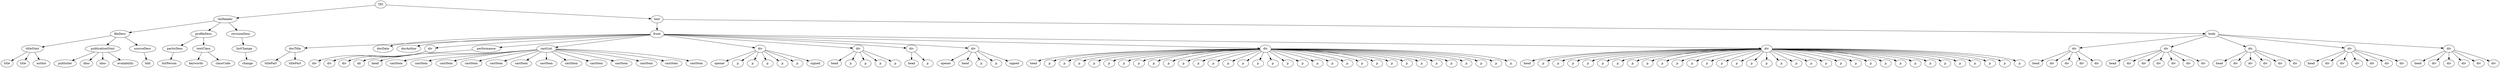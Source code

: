 digraph Tree {
	"t0" [label = "TEI"];
	"t1" [label = "teiHeader"];
	"t2" [label = "fileDesc"];
	"t3" [label = "titleStmt"];
	"t4" [label = "title"];
	"t5" [label = "title"];
	"t6" [label = "author"];
	"t7" [label = "publicationStmt"];
	"t8" [label = "publisher"];
	"t9" [label = "idno"];
	"t10" [label = "idno"];
	"t11" [label = "availability"];
	"t12" [label = "sourceDesc"];
	"t13" [label = "bibl"];
	"t14" [label = "profileDesc"];
	"t15" [label = "particDesc"];
	"t16" [label = "listPerson"];
	"t17" [label = "textClass"];
	"t18" [label = "keywords"];
	"t19" [label = "classCode"];
	"t20" [label = "revisionDesc"];
	"t21" [label = "listChange"];
	"t22" [label = "change"];
	"t23" [label = "text"];
	"t24" [label = "front"];
	"t25" [label = "docTitle"];
	"t26" [label = "titlePart"];
	"t27" [label = "titlePart"];
	"t28" [label = "docDate"];
	"t29" [label = "docAuthor"];
	"t30" [label = "div"];
	"t31" [label = "div"];
	"t32" [label = "div"];
	"t33" [label = "div"];
	"t34" [label = "performance"];
	"t35" [label = "ab"];
	"t36" [label = "castList"];
	"t37" [label = "head"];
	"t38" [label = "castItem"];
	"t39" [label = "castItem"];
	"t40" [label = "castItem"];
	"t41" [label = "castItem"];
	"t42" [label = "castItem"];
	"t43" [label = "castItem"];
	"t44" [label = "castItem"];
	"t45" [label = "castItem"];
	"t46" [label = "castItem"];
	"t47" [label = "castItem"];
	"t48" [label = "castItem"];
	"t49" [label = "castItem"];
	"t50" [label = "castItem"];
	"t51" [label = "div"];
	"t52" [label = "opener"];
	"t53" [label = "p"];
	"t54" [label = "p"];
	"t55" [label = "p"];
	"t56" [label = "p"];
	"t57" [label = "p"];
	"t58" [label = "signed"];
	"t59" [label = "div"];
	"t60" [label = "head"];
	"t61" [label = "p"];
	"t62" [label = "p"];
	"t63" [label = "p"];
	"t64" [label = "p"];
	"t65" [label = "div"];
	"t66" [label = "head"];
	"t67" [label = "p"];
	"t68" [label = "div"];
	"t69" [label = "opener"];
	"t70" [label = "head"];
	"t71" [label = "p"];
	"t72" [label = "p"];
	"t73" [label = "signed"];
	"t74" [label = "div"];
	"t75" [label = "head"];
	"t76" [label = "p"];
	"t77" [label = "p"];
	"t78" [label = "p"];
	"t79" [label = "p"];
	"t80" [label = "p"];
	"t81" [label = "p"];
	"t82" [label = "p"];
	"t83" [label = "p"];
	"t84" [label = "p"];
	"t85" [label = "p"];
	"t86" [label = "p"];
	"t87" [label = "p"];
	"t88" [label = "p"];
	"t89" [label = "p"];
	"t90" [label = "p"];
	"t91" [label = "p"];
	"t92" [label = "p"];
	"t93" [label = "p"];
	"t94" [label = "p"];
	"t95" [label = "p"];
	"t96" [label = "p"];
	"t97" [label = "p"];
	"t98" [label = "p"];
	"t99" [label = "p"];
	"t100" [label = "p"];
	"t101" [label = "p"];
	"t102" [label = "p"];
	"t103" [label = "p"];
	"t104" [label = "p"];
	"t105" [label = "p"];
	"t106" [label = "p"];
	"t107" [label = "p"];
	"t108" [label = "div"];
	"t109" [label = "head"];
	"t110" [label = "p"];
	"t111" [label = "p"];
	"t112" [label = "p"];
	"t113" [label = "p"];
	"t114" [label = "p"];
	"t115" [label = "p"];
	"t116" [label = "p"];
	"t117" [label = "p"];
	"t118" [label = "p"];
	"t119" [label = "p"];
	"t120" [label = "p"];
	"t121" [label = "p"];
	"t122" [label = "p"];
	"t123" [label = "p"];
	"t124" [label = "p"];
	"t125" [label = "p"];
	"t126" [label = "p"];
	"t127" [label = "p"];
	"t128" [label = "p"];
	"t129" [label = "p"];
	"t130" [label = "p"];
	"t131" [label = "p"];
	"t132" [label = "p"];
	"t133" [label = "p"];
	"t134" [label = "p"];
	"t135" [label = "p"];
	"t136" [label = "p"];
	"t137" [label = "p"];
	"t138" [label = "p"];
	"t139" [label = "p"];
	"t140" [label = "p"];
	"t141" [label = "p"];
	"t142" [label = "p"];
	"t143" [label = "body"];
	"t144" [label = "div"];
	"t145" [label = "head"];
	"t146" [label = "div"];
	"t147" [label = "div"];
	"t148" [label = "div"];
	"t149" [label = "div"];
	"t150" [label = "div"];
	"t151" [label = "head"];
	"t152" [label = "div"];
	"t153" [label = "div"];
	"t154" [label = "div"];
	"t155" [label = "div"];
	"t156" [label = "div"];
	"t157" [label = "div"];
	"t158" [label = "div"];
	"t159" [label = "head"];
	"t160" [label = "div"];
	"t161" [label = "div"];
	"t162" [label = "div"];
	"t163" [label = "div"];
	"t164" [label = "div"];
	"t165" [label = "div"];
	"t166" [label = "head"];
	"t167" [label = "div"];
	"t168" [label = "div"];
	"t169" [label = "div"];
	"t170" [label = "div"];
	"t171" [label = "div"];
	"t172" [label = "div"];
	"t173" [label = "div"];
	"t174" [label = "head"];
	"t175" [label = "div"];
	"t176" [label = "div"];
	"t177" [label = "div"];
	"t178" [label = "div"];
	"t179" [label = "div"];
	"t0" -> "t1";
	"t1" -> "t2";
	"t2" -> "t3";
	"t3" -> "t4";
	"t3" -> "t5";
	"t3" -> "t6";
	"t2" -> "t7";
	"t7" -> "t8";
	"t7" -> "t9";
	"t7" -> "t10";
	"t7" -> "t11";
	"t2" -> "t12";
	"t12" -> "t13";
	"t1" -> "t14";
	"t14" -> "t15";
	"t15" -> "t16";
	"t14" -> "t17";
	"t17" -> "t18";
	"t17" -> "t19";
	"t1" -> "t20";
	"t20" -> "t21";
	"t21" -> "t22";
	"t0" -> "t23";
	"t23" -> "t24";
	"t24" -> "t25";
	"t25" -> "t26";
	"t25" -> "t27";
	"t24" -> "t28";
	"t24" -> "t29";
	"t24" -> "t30";
	"t30" -> "t31";
	"t30" -> "t32";
	"t30" -> "t33";
	"t24" -> "t34";
	"t34" -> "t35";
	"t24" -> "t36";
	"t36" -> "t37";
	"t36" -> "t38";
	"t36" -> "t39";
	"t36" -> "t40";
	"t36" -> "t41";
	"t36" -> "t42";
	"t36" -> "t43";
	"t36" -> "t44";
	"t36" -> "t45";
	"t36" -> "t46";
	"t36" -> "t47";
	"t36" -> "t48";
	"t36" -> "t49";
	"t36" -> "t50";
	"t24" -> "t51";
	"t51" -> "t52";
	"t51" -> "t53";
	"t51" -> "t54";
	"t51" -> "t55";
	"t51" -> "t56";
	"t51" -> "t57";
	"t51" -> "t58";
	"t24" -> "t59";
	"t59" -> "t60";
	"t59" -> "t61";
	"t59" -> "t62";
	"t59" -> "t63";
	"t59" -> "t64";
	"t24" -> "t65";
	"t65" -> "t66";
	"t65" -> "t67";
	"t24" -> "t68";
	"t68" -> "t69";
	"t68" -> "t70";
	"t68" -> "t71";
	"t68" -> "t72";
	"t68" -> "t73";
	"t24" -> "t74";
	"t74" -> "t75";
	"t74" -> "t76";
	"t74" -> "t77";
	"t74" -> "t78";
	"t74" -> "t79";
	"t74" -> "t80";
	"t74" -> "t81";
	"t74" -> "t82";
	"t74" -> "t83";
	"t74" -> "t84";
	"t74" -> "t85";
	"t74" -> "t86";
	"t74" -> "t87";
	"t74" -> "t88";
	"t74" -> "t89";
	"t74" -> "t90";
	"t74" -> "t91";
	"t74" -> "t92";
	"t74" -> "t93";
	"t74" -> "t94";
	"t74" -> "t95";
	"t74" -> "t96";
	"t74" -> "t97";
	"t74" -> "t98";
	"t74" -> "t99";
	"t74" -> "t100";
	"t74" -> "t101";
	"t74" -> "t102";
	"t74" -> "t103";
	"t74" -> "t104";
	"t74" -> "t105";
	"t74" -> "t106";
	"t74" -> "t107";
	"t24" -> "t108";
	"t108" -> "t109";
	"t108" -> "t110";
	"t108" -> "t111";
	"t108" -> "t112";
	"t108" -> "t113";
	"t108" -> "t114";
	"t108" -> "t115";
	"t108" -> "t116";
	"t108" -> "t117";
	"t108" -> "t118";
	"t108" -> "t119";
	"t108" -> "t120";
	"t108" -> "t121";
	"t108" -> "t122";
	"t108" -> "t123";
	"t108" -> "t124";
	"t108" -> "t125";
	"t108" -> "t126";
	"t108" -> "t127";
	"t108" -> "t128";
	"t108" -> "t129";
	"t108" -> "t130";
	"t108" -> "t131";
	"t108" -> "t132";
	"t108" -> "t133";
	"t108" -> "t134";
	"t108" -> "t135";
	"t108" -> "t136";
	"t108" -> "t137";
	"t108" -> "t138";
	"t108" -> "t139";
	"t108" -> "t140";
	"t108" -> "t141";
	"t108" -> "t142";
	"t23" -> "t143";
	"t143" -> "t144";
	"t144" -> "t145";
	"t144" -> "t146";
	"t144" -> "t147";
	"t144" -> "t148";
	"t144" -> "t149";
	"t143" -> "t150";
	"t150" -> "t151";
	"t150" -> "t152";
	"t150" -> "t153";
	"t150" -> "t154";
	"t150" -> "t155";
	"t150" -> "t156";
	"t150" -> "t157";
	"t143" -> "t158";
	"t158" -> "t159";
	"t158" -> "t160";
	"t158" -> "t161";
	"t158" -> "t162";
	"t158" -> "t163";
	"t158" -> "t164";
	"t143" -> "t165";
	"t165" -> "t166";
	"t165" -> "t167";
	"t165" -> "t168";
	"t165" -> "t169";
	"t165" -> "t170";
	"t165" -> "t171";
	"t165" -> "t172";
	"t143" -> "t173";
	"t173" -> "t174";
	"t173" -> "t175";
	"t173" -> "t176";
	"t173" -> "t177";
	"t173" -> "t178";
	"t173" -> "t179";
}
